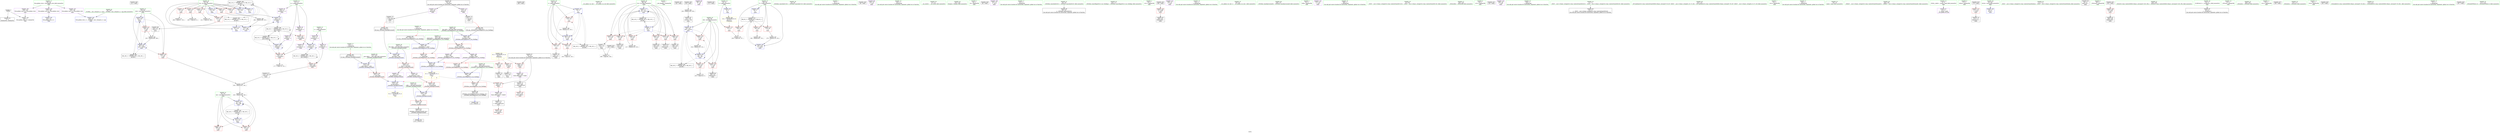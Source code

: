 digraph "SVFG" {
	label="SVFG";

	Node0x558241d5a280 [shape=record,color=grey,label="{NodeID: 0\nNullPtr}"];
	Node0x558241d5a280 -> Node0x558241e86e20[style=solid];
	Node0x558241d5a280 -> Node0x558241e8d290[style=solid];
	Node0x558241eb4b50 [shape=record,color=black,label="{NodeID: 346\n131 = PHI()\n}"];
	Node0x558241e93600 [shape=record,color=grey,label="{NodeID: 263\n243 = Binary(241, 242, )\n}"];
	Node0x558241e93600 -> Node0x558241e93480[style=solid];
	Node0x558241e8dfc0 [shape=record,color=blue,label="{NodeID: 180\n93\<--228\nnow\<--\nmain\n}"];
	Node0x558241e8dfc0 -> Node0x558241e8be80[style=dashed];
	Node0x558241e8dfc0 -> Node0x558241e8bf50[style=dashed];
	Node0x558241e8dfc0 -> Node0x558241e8e230[style=dashed];
	Node0x558241e8dfc0 -> Node0x558241e9eed0[style=dashed];
	Node0x558241e85900 [shape=record,color=purple,label="{NodeID: 97\n239\<--13\narrayidx55\<--z\nmain\n}"];
	Node0x558241e85900 -> Node0x558241e8c840[style=solid];
	Node0x558241e82fa0 [shape=record,color=green,label="{NodeID: 14\n115\<--1\n\<--dummyObj\nCan only get source location for instruction, argument, global var or function.|{<s0>7}}"];
	Node0x558241e82fa0:s0 -> Node0x558241eb6180[style=solid,color=red];
	Node0x558241eb5b00 [shape=record,color=black,label="{NodeID: 360\n269 = PHI()\n}"];
	Node0x558241e8a4e0 [shape=record,color=grey,label="{NodeID: 277\n144 = cmp(143, 145, )\n}"];
	Node0x558241e854a0 [shape=record,color=purple,label="{NodeID: 111\n319\<--318\n_M_precision\<--this1\n_ZNSt8ios_base9precisionEl\n}"];
	Node0x558241e854a0 -> Node0x558241e8cec0[style=solid];
	Node0x558241e83da0 [shape=record,color=green,label="{NodeID: 28\n41\<--42\n__cxx_global_var_init\<--__cxx_global_var_init_field_insensitive\n}"];
	Node0x558241e8b250 [shape=record,color=red,label="{NodeID: 125\n153\<--85\n\<--i\nmain\n}"];
	Node0x558241e8b250 -> Node0x558241e93d80[style=solid];
	Node0x558241e84a80 [shape=record,color=green,label="{NodeID: 42\n93\<--94\nnow\<--now_field_insensitive\nmain\n}"];
	Node0x558241e84a80 -> Node0x558241e8be80[style=solid];
	Node0x558241e84a80 -> Node0x558241e8bf50[style=solid];
	Node0x558241e84a80 -> Node0x558241e8dfc0[style=solid];
	Node0x558241e84a80 -> Node0x558241e8e230[style=solid];
	Node0x558241ea5a90 [shape=record,color=yellow,style=double,label="{NodeID: 305\n2V_1 = ENCHI(MR_2V_0)\npts\{1 \}\nFun[main]|{|<s3>7|<s4>7}}"];
	Node0x558241ea5a90 -> Node0x558241e8ab00[style=dashed];
	Node0x558241ea5a90 -> Node0x558241e8abd0[style=dashed];
	Node0x558241ea5a90 -> Node0x558241e8aca0[style=dashed];
	Node0x558241ea5a90:s3 -> Node0x558241e8cb80[style=dashed,color=red];
	Node0x558241ea5a90:s4 -> Node0x558241e8e710[style=dashed,color=red];
	Node0x558241e8bdb0 [shape=record,color=red,label="{NodeID: 139\n268\<--91\n\<--ans\nmain\n}"];
	Node0x558241e86840 [shape=record,color=green,label="{NodeID: 56\n290\<--291\nthis.addr\<--this.addr_field_insensitive\n_ZNSt8ios_base5flagsESt13_Ios_Fmtflags\n}"];
	Node0x558241e86840 -> Node0x558241e8c910[style=solid];
	Node0x558241e86840 -> Node0x558241e8e4a0[style=solid];
	Node0x558241e8c910 [shape=record,color=red,label="{NodeID: 153\n298\<--290\nthis1\<--this.addr\n_ZNSt8ios_base5flagsESt13_Ios_Fmtflags\n}"];
	Node0x558241e8c910 -> Node0x558241e85300[style=solid];
	Node0x558241e8c910 -> Node0x558241e853d0[style=solid];
	Node0x558241e874f0 [shape=record,color=black,label="{NodeID: 70\n101\<--98\ncall\<--\nmain\n}"];
	Node0x558241e8d530 [shape=record,color=blue,label="{NodeID: 167\n85\<--9\ni\<--\nmain\n}"];
	Node0x558241e8d530 -> Node0x558241e8b0b0[style=dashed];
	Node0x558241e8d530 -> Node0x558241e8b180[style=dashed];
	Node0x558241e8d530 -> Node0x558241e8b250[style=dashed];
	Node0x558241e8d530 -> Node0x558241e8d6d0[style=dashed];
	Node0x558241e8d530 -> Node0x558241e9dad0[style=dashed];
	Node0x558241e88050 [shape=record,color=black,label="{NodeID: 84\n212\<--211\nidxprom40\<--\nmain\n}"];
	Node0x558241e6a160 [shape=record,color=green,label="{NodeID: 1\n7\<--1\n__dso_handle\<--dummyObj\nGlob }"];
	Node0x558241eb4c20 [shape=record,color=black,label="{NodeID: 347\n140 = PHI()\n}"];
	Node0x558241e93780 [shape=record,color=grey,label="{NodeID: 264\n230 = Binary(229, 228, )\n}"];
	Node0x558241e93780 -> Node0x558241e88120[style=solid];
	Node0x558241e8e090 [shape=record,color=blue,label="{NodeID: 181\n95\<--231\ni48\<--conv50\nmain\n}"];
	Node0x558241e8e090 -> Node0x558241e8c020[style=dashed];
	Node0x558241e8e090 -> Node0x558241e8c0f0[style=dashed];
	Node0x558241e8e090 -> Node0x558241e8c1c0[style=dashed];
	Node0x558241e8e090 -> Node0x558241e8e300[style=dashed];
	Node0x558241e8e090 -> Node0x558241e9f3d0[style=dashed];
	Node0x558241e859d0 [shape=record,color=purple,label="{NodeID: 98\n99\<--18\n\<--.str\nmain\n}"];
	Node0x558241e830a0 [shape=record,color=green,label="{NodeID: 15\n125\<--1\n\<--dummyObj\nCan only get source location for instruction, argument, global var or function.|{<s0>8}}"];
	Node0x558241e830a0:s0 -> Node0x558241eb5f00[style=solid,color=red];
	Node0x558241eb5bd0 [shape=record,color=black,label="{NodeID: 361\n272 = PHI()\n}"];
	Node0x558241e9d5d0 [shape=record,color=black,label="{NodeID: 278\nMR_8V_3 = PHI(MR_8V_4, MR_8V_2, )\npts\{84 \}\n}"];
	Node0x558241e9d5d0 -> Node0x558241e8ae40[style=dashed];
	Node0x558241e9d5d0 -> Node0x558241e8af10[style=dashed];
	Node0x558241e9d5d0 -> Node0x558241e8afe0[style=dashed];
	Node0x558241e9d5d0 -> Node0x558241e8e3d0[style=dashed];
	Node0x558241e85570 [shape=record,color=purple,label="{NodeID: 112\n323\<--318\n_M_precision2\<--this1\n_ZNSt8ios_base9precisionEl\n}"];
	Node0x558241e85570 -> Node0x558241e88ae0[style=solid];
	Node0x558241e83ea0 [shape=record,color=green,label="{NodeID: 29\n45\<--46\n_ZNSt8ios_base4InitC1Ev\<--_ZNSt8ios_base4InitC1Ev_field_insensitive\n}"];
	Node0x558241e8b320 [shape=record,color=red,label="{NodeID: 126\n179\<--87\n\<--lst\nmain\n}"];
	Node0x558241e8b320 -> Node0x558241e8d940[style=solid];
	Node0x558241e84b50 [shape=record,color=green,label="{NodeID: 43\n95\<--96\ni48\<--i48_field_insensitive\nmain\n}"];
	Node0x558241e84b50 -> Node0x558241e8c020[style=solid];
	Node0x558241e84b50 -> Node0x558241e8c0f0[style=solid];
	Node0x558241e84b50 -> Node0x558241e8c1c0[style=solid];
	Node0x558241e84b50 -> Node0x558241e8e090[style=solid];
	Node0x558241e84b50 -> Node0x558241e8e300[style=solid];
	Node0x558241ea5ba0 [shape=record,color=yellow,style=double,label="{NodeID: 306\n4V_1 = ENCHI(MR_4V_0)\npts\{10 \}\nFun[main]}"];
	Node0x558241ea5ba0 -> Node0x558241e8aa30[style=dashed];
	Node0x558241e8be80 [shape=record,color=red,label="{NodeID: 140\n242\<--93\n\<--now\nmain\n}"];
	Node0x558241e8be80 -> Node0x558241e93600[style=solid];
	Node0x558241e86910 [shape=record,color=green,label="{NodeID: 57\n292\<--293\n__fmtfl.addr\<--__fmtfl.addr_field_insensitive\n_ZNSt8ios_base5flagsESt13_Ios_Fmtflags\n}"];
	Node0x558241e86910 -> Node0x558241e8c9e0[style=solid];
	Node0x558241e86910 -> Node0x558241e8e570[style=solid];
	Node0x558241e8c9e0 [shape=record,color=red,label="{NodeID: 154\n302\<--292\n\<--__fmtfl.addr\n_ZNSt8ios_base5flagsESt13_Ios_Fmtflags\n}"];
	Node0x558241e8c9e0 -> Node0x558241e8e710[style=solid];
	Node0x558241e875c0 [shape=record,color=black,label="{NodeID: 71\n107\<--104\ncall1\<--\nmain\n}"];
	Node0x558241e8d600 [shape=record,color=blue,label="{NodeID: 168\n149\<--151\narrayidx\<--\nmain\n}"];
	Node0x558241e8d600 -> Node0x558241e8c500[style=dashed];
	Node0x558241e8d600 -> Node0x558241e8d600[style=dashed];
	Node0x558241e8d600 -> Node0x558241e8d940[style=dashed];
	Node0x558241e8d600 -> Node0x558241e9f8d0[style=dashed];
	Node0x558241e8d600 -> Node0x558241ea3dd0[style=dashed];
	Node0x558241e88120 [shape=record,color=black,label="{NodeID: 85\n231\<--230\nconv50\<--sub\nmain\n}"];
	Node0x558241e88120 -> Node0x558241e8e090[style=solid];
	Node0x558241e68d50 [shape=record,color=green,label="{NodeID: 2\n9\<--1\n\<--dummyObj\nCan only get source location for instruction, argument, global var or function.}"];
	Node0x558241eb4cf0 [shape=record,color=black,label="{NodeID: 348\n48 = PHI()\n}"];
	Node0x558241e93900 [shape=record,color=grey,label="{NodeID: 265\n217 = Binary(216, 155, )\n}"];
	Node0x558241e93900 -> Node0x558241e8dd50[style=solid];
	Node0x558241e8e160 [shape=record,color=blue,label="{NodeID: 182\n91\<--245\nans\<--add\nmain\n}"];
	Node0x558241e8e160 -> Node0x558241e8bce0[style=dashed];
	Node0x558241e8e160 -> Node0x558241e8bdb0[style=dashed];
	Node0x558241e8e160 -> Node0x558241e8e160[style=dashed];
	Node0x558241e8e160 -> Node0x558241e9e9d0[style=dashed];
	Node0x558241e85aa0 [shape=record,color=purple,label="{NodeID: 99\n100\<--20\n\<--.str.2\nmain\n}"];
	Node0x558241e831a0 [shape=record,color=green,label="{NodeID: 16\n145\<--1\n\<--dummyObj\nCan only get source location for instruction, argument, global var or function.}"];
	Node0x558241eb5cd0 [shape=record,color=black,label="{NodeID: 362\n308 = PHI(123, )\n0th arg _ZNSt8ios_base9precisionEl }"];
	Node0x558241eb5cd0 -> Node0x558241e8e7e0[style=solid];
	Node0x558241e9dad0 [shape=record,color=black,label="{NodeID: 279\nMR_10V_2 = PHI(MR_10V_4, MR_10V_1, )\npts\{86 \}\n}"];
	Node0x558241e9dad0 -> Node0x558241e8d530[style=dashed];
	Node0x558241e85640 [shape=record,color=purple,label="{NodeID: 113\n112\<--29\nadd.ptr\<--\nmain\n}"];
	Node0x558241e85640 -> Node0x558241e87760[style=solid];
	Node0x558241e83fa0 [shape=record,color=green,label="{NodeID: 30\n51\<--52\n__cxa_atexit\<--__cxa_atexit_field_insensitive\n}"];
	Node0x558241e8b3f0 [shape=record,color=red,label="{NodeID: 127\n187\<--87\n\<--lst\nmain\n}"];
	Node0x558241e8b3f0 -> Node0x558241e89be0[style=solid];
	Node0x558241e84c20 [shape=record,color=green,label="{NodeID: 44\n102\<--103\nfreopen\<--freopen_field_insensitive\n}"];
	Node0x558241e8bf50 [shape=record,color=red,label="{NodeID: 141\n249\<--93\n\<--now\nmain\n}"];
	Node0x558241e8bf50 -> Node0x558241e93180[style=solid];
	Node0x558241e869e0 [shape=record,color=green,label="{NodeID: 58\n294\<--295\n__old\<--__old_field_insensitive\n_ZNSt8ios_base5flagsESt13_Ios_Fmtflags\n}"];
	Node0x558241e869e0 -> Node0x558241e8cab0[style=solid];
	Node0x558241e869e0 -> Node0x558241e8e640[style=solid];
	Node0x558241e8cab0 [shape=record,color=red,label="{NodeID: 155\n305\<--294\n\<--__old\n_ZNSt8ios_base5flagsESt13_Ios_Fmtflags\n}"];
	Node0x558241e8cab0 -> Node0x558241e88460[style=solid];
	Node0x558241e87690 [shape=record,color=black,label="{NodeID: 72\n110\<--109\n\<--vbase.offset.ptr\nmain\n}"];
	Node0x558241e87690 -> Node0x558241e8c290[style=solid];
	Node0x558241e8d6d0 [shape=record,color=blue,label="{NodeID: 169\n85\<--154\ni\<--inc\nmain\n}"];
	Node0x558241e8d6d0 -> Node0x558241e8b0b0[style=dashed];
	Node0x558241e8d6d0 -> Node0x558241e8b180[style=dashed];
	Node0x558241e8d6d0 -> Node0x558241e8b250[style=dashed];
	Node0x558241e8d6d0 -> Node0x558241e8d6d0[style=dashed];
	Node0x558241e8d6d0 -> Node0x558241e9dad0[style=dashed];
	Node0x558241e881f0 [shape=record,color=black,label="{NodeID: 86\n238\<--237\nidxprom54\<--\nmain\n}"];
	Node0x558241e69440 [shape=record,color=green,label="{NodeID: 3\n18\<--1\n.str\<--dummyObj\nGlob }"];
	Node0x558241eb4df0 [shape=record,color=black,label="{NodeID: 349\n69 = PHI()\n}"];
	Node0x558241e93a80 [shape=record,color=grey,label="{NodeID: 266\n199 = Binary(198, 155, )\n}"];
	Node0x558241e93a80 -> Node0x558241e8dbb0[style=solid];
	Node0x558241e8e230 [shape=record,color=blue,label="{NodeID: 183\n93\<--250\nnow\<--mul58\nmain\n}"];
	Node0x558241e8e230 -> Node0x558241e8be80[style=dashed];
	Node0x558241e8e230 -> Node0x558241e8bf50[style=dashed];
	Node0x558241e8e230 -> Node0x558241e8e230[style=dashed];
	Node0x558241e8e230 -> Node0x558241e9eed0[style=dashed];
	Node0x558241e85b70 [shape=record,color=purple,label="{NodeID: 100\n105\<--23\n\<--.str.3\nmain\n}"];
	Node0x558241e832a0 [shape=record,color=green,label="{NodeID: 17\n151\<--1\n\<--dummyObj\nCan only get source location for instruction, argument, global var or function.}"];
	Node0x558241eb5f00 [shape=record,color=black,label="{NodeID: 363\n309 = PHI(125, )\n1st arg _ZNSt8ios_base9precisionEl }"];
	Node0x558241eb5f00 -> Node0x558241e8e8b0[style=solid];
	Node0x558241e9dfd0 [shape=record,color=black,label="{NodeID: 280\nMR_12V_2 = PHI(MR_12V_12, MR_12V_1, )\npts\{88 \}\n}"];
	Node0x558241e9dfd0 -> Node0x558241e8d7a0[style=dashed];
	Node0x558241e85710 [shape=record,color=purple,label="{NodeID: 114\n122\<--29\nadd.ptr6\<--\nmain\n}"];
	Node0x558241e85710 -> Node0x558241e87900[style=solid];
	Node0x558241e840a0 [shape=record,color=green,label="{NodeID: 31\n50\<--56\n_ZNSt8ios_base4InitD1Ev\<--_ZNSt8ios_base4InitD1Ev_field_insensitive\n}"];
	Node0x558241e840a0 -> Node0x558241e872f0[style=solid];
	Node0x558241e8b4c0 [shape=record,color=red,label="{NodeID: 128\n192\<--87\n\<--lst\nmain\n}"];
	Node0x558241e8b4c0 -> Node0x558241e89a60[style=solid];
	Node0x558241e84d20 [shape=record,color=green,label="{NodeID: 45\n116\<--117\n_ZNSt8ios_base5flagsESt13_Ios_Fmtflags\<--_ZNSt8ios_base5flagsESt13_Ios_Fmtflags_field_insensitive\n}"];
	Node0x558241e8c020 [shape=record,color=red,label="{NodeID: 142\n234\<--95\n\<--i48\nmain\n}"];
	Node0x558241e8c020 -> Node0x558241e89ee0[style=solid];
	Node0x558241e86ab0 [shape=record,color=green,label="{NodeID: 59\n310\<--311\nthis.addr\<--this.addr_field_insensitive\n_ZNSt8ios_base9precisionEl\n}"];
	Node0x558241e86ab0 -> Node0x558241e8cc50[style=solid];
	Node0x558241e86ab0 -> Node0x558241e8e7e0[style=solid];
	Node0x558241e8cb80 [shape=record,color=red,label="{NodeID: 156\n300\<--299\n\<--_M_flags\n_ZNSt8ios_base5flagsESt13_Ios_Fmtflags\n}"];
	Node0x558241e8cb80 -> Node0x558241e8e640[style=solid];
	Node0x558241e87760 [shape=record,color=black,label="{NodeID: 73\n113\<--112\n\<--add.ptr\nmain\n|{<s0>7}}"];
	Node0x558241e87760:s0 -> Node0x558241eb6040[style=solid,color=red];
	Node0x558241e8d7a0 [shape=record,color=blue,label="{NodeID: 170\n87\<--155\nlst\<--\nmain\n}"];
	Node0x558241e8d7a0 -> Node0x558241ea11d0[style=dashed];
	Node0x558241e882c0 [shape=record,color=black,label="{NodeID: 87\n241\<--240\nconv56\<--\nmain\n}"];
	Node0x558241e882c0 -> Node0x558241e93600[style=solid];
	Node0x558241e694d0 [shape=record,color=green,label="{NodeID: 4\n20\<--1\n.str.2\<--dummyObj\nGlob }"];
	Node0x558241eb4ef0 [shape=record,color=black,label="{NodeID: 350\n206 = PHI()\n}"];
	Node0x558241eb4ef0 -> Node0x558241e8c6a0[style=solid];
	Node0x558241e93c00 [shape=record,color=grey,label="{NodeID: 267\n279 = Binary(278, 155, )\n}"];
	Node0x558241e93c00 -> Node0x558241e8e3d0[style=solid];
	Node0x558241e8e300 [shape=record,color=blue,label="{NodeID: 184\n95\<--254\ni48\<--dec\nmain\n}"];
	Node0x558241e8e300 -> Node0x558241e8c020[style=dashed];
	Node0x558241e8e300 -> Node0x558241e8c0f0[style=dashed];
	Node0x558241e8e300 -> Node0x558241e8c1c0[style=dashed];
	Node0x558241e8e300 -> Node0x558241e8e300[style=dashed];
	Node0x558241e8e300 -> Node0x558241e9f3d0[style=dashed];
	Node0x558241e85c40 [shape=record,color=purple,label="{NodeID: 101\n106\<--25\n\<--.str.4\nmain\n}"];
	Node0x558241e833a0 [shape=record,color=green,label="{NodeID: 18\n155\<--1\n\<--dummyObj\nCan only get source location for instruction, argument, global var or function.}"];
	Node0x558241eb6040 [shape=record,color=black,label="{NodeID: 364\n288 = PHI(113, )\n0th arg _ZNSt8ios_base5flagsESt13_Ios_Fmtflags }"];
	Node0x558241eb6040 -> Node0x558241e8e4a0[style=solid];
	Node0x558241e9e4d0 [shape=record,color=black,label="{NodeID: 281\nMR_14V_2 = PHI(MR_14V_4, MR_14V_1, )\npts\{90 \}\n}"];
	Node0x558241e9e4d0 -> Node0x558241e8d870[style=dashed];
	Node0x558241e8aa30 [shape=record,color=red,label="{NodeID: 115\n137\<--8\n\<--t\nmain\n}"];
	Node0x558241e8aa30 -> Node0x558241e8a360[style=solid];
	Node0x558241e841a0 [shape=record,color=green,label="{NodeID: 32\n63\<--64\n__cxx_global_var_init.1\<--__cxx_global_var_init.1_field_insensitive\n}"];
	Node0x558241e8b590 [shape=record,color=red,label="{NodeID: 129\n198\<--87\n\<--lst\nmain\n}"];
	Node0x558241e8b590 -> Node0x558241e93a80[style=solid];
	Node0x558241e84e20 [shape=record,color=green,label="{NodeID: 46\n126\<--127\n_ZNSt8ios_base9precisionEl\<--_ZNSt8ios_base9precisionEl_field_insensitive\n}"];
	Node0x558241e8c0f0 [shape=record,color=red,label="{NodeID: 143\n237\<--95\n\<--i48\nmain\n}"];
	Node0x558241e8c0f0 -> Node0x558241e881f0[style=solid];
	Node0x558241e86b80 [shape=record,color=green,label="{NodeID: 60\n312\<--313\n__prec.addr\<--__prec.addr_field_insensitive\n_ZNSt8ios_base9precisionEl\n}"];
	Node0x558241e86b80 -> Node0x558241e8cd20[style=solid];
	Node0x558241e86b80 -> Node0x558241e8e8b0[style=solid];
	Node0x558241e8cc50 [shape=record,color=red,label="{NodeID: 157\n318\<--310\nthis1\<--this.addr\n_ZNSt8ios_base9precisionEl\n}"];
	Node0x558241e8cc50 -> Node0x558241e854a0[style=solid];
	Node0x558241e8cc50 -> Node0x558241e85570[style=solid];
	Node0x558241e87830 [shape=record,color=black,label="{NodeID: 74\n120\<--119\n\<--vbase.offset.ptr4\nmain\n}"];
	Node0x558241e87830 -> Node0x558241e8c360[style=solid];
	Node0x558241e8d870 [shape=record,color=blue,label="{NodeID: 171\n89\<--9\ni14\<--\nmain\n}"];
	Node0x558241e8d870 -> Node0x558241e8b800[style=dashed];
	Node0x558241e8d870 -> Node0x558241e8b8d0[style=dashed];
	Node0x558241e8d870 -> Node0x558241e8b9a0[style=dashed];
	Node0x558241e8d870 -> Node0x558241e8ba70[style=dashed];
	Node0x558241e8d870 -> Node0x558241e8bb40[style=dashed];
	Node0x558241e8d870 -> Node0x558241e8bc10[style=dashed];
	Node0x558241e8d870 -> Node0x558241e8dd50[style=dashed];
	Node0x558241e8d870 -> Node0x558241e9e4d0[style=dashed];
	Node0x558241e88390 [shape=record,color=black,label="{NodeID: 88\n248\<--247\nconv57\<--\nmain\n}"];
	Node0x558241e88390 -> Node0x558241e93180[style=solid];
	Node0x558241e69560 [shape=record,color=green,label="{NodeID: 5\n22\<--1\nstdin\<--dummyObj\nGlob }"];
	Node0x558241eb5050 [shape=record,color=black,label="{NodeID: 351\n124 = PHI(307, )\n}"];
	Node0x558241e93d80 [shape=record,color=grey,label="{NodeID: 268\n154 = Binary(153, 155, )\n}"];
	Node0x558241e93d80 -> Node0x558241e8d6d0[style=solid];
	Node0x558241e8e3d0 [shape=record,color=blue,label="{NodeID: 185\n83\<--279\nT\<--inc68\nmain\n}"];
	Node0x558241e8e3d0 -> Node0x558241e9d5d0[style=dashed];
	Node0x558241e85d10 [shape=record,color=purple,label="{NodeID: 102\n257\<--32\n\<--.str.5\nmain\n}"];
	Node0x558241e834a0 [shape=record,color=green,label="{NodeID: 19\n196\<--1\n\<--dummyObj\nCan only get source location for instruction, argument, global var or function.}"];
	Node0x558241eb6180 [shape=record,color=black,label="{NodeID: 365\n289 = PHI(115, )\n1st arg _ZNSt8ios_base5flagsESt13_Ios_Fmtflags }"];
	Node0x558241eb6180 -> Node0x558241e8e570[style=solid];
	Node0x558241e9e9d0 [shape=record,color=black,label="{NodeID: 282\nMR_16V_2 = PHI(MR_16V_4, MR_16V_1, )\npts\{92 \}\n}"];
	Node0x558241e9e9d0 -> Node0x558241e8def0[style=dashed];
	Node0x558241e8ab00 [shape=record,color=red,label="{NodeID: 116\n98\<--22\n\<--stdin\nmain\n}"];
	Node0x558241e8ab00 -> Node0x558241e874f0[style=solid];
	Node0x558241e842a0 [shape=record,color=green,label="{NodeID: 33\n67\<--68\n_ZNSt7__cxx1112basic_stringIcSt11char_traitsIcESaIcEEC1Ev\<--_ZNSt7__cxx1112basic_stringIcSt11char_traitsIcESaIcEEC1Ev_field_insensitive\n}"];
	Node0x558241e8b660 [shape=record,color=red,label="{NodeID: 130\n220\<--87\n\<--lst\nmain\n}"];
	Node0x558241e8b660 -> Node0x558241e8a060[style=solid];
	Node0x558241e84f20 [shape=record,color=green,label="{NodeID: 47\n129\<--130\n_ZNSirsERi\<--_ZNSirsERi_field_insensitive\n}"];
	Node0x558241e8c1c0 [shape=record,color=red,label="{NodeID: 144\n253\<--95\n\<--i48\nmain\n}"];
	Node0x558241e8c1c0 -> Node0x558241e93300[style=solid];
	Node0x558241e86c50 [shape=record,color=green,label="{NodeID: 61\n314\<--315\n__old\<--__old_field_insensitive\n_ZNSt8ios_base9precisionEl\n}"];
	Node0x558241e86c50 -> Node0x558241e8cdf0[style=solid];
	Node0x558241e86c50 -> Node0x558241e88a10[style=solid];
	Node0x558241e8cd20 [shape=record,color=red,label="{NodeID: 158\n322\<--312\n\<--__prec.addr\n_ZNSt8ios_base9precisionEl\n}"];
	Node0x558241e8cd20 -> Node0x558241e88ae0[style=solid];
	Node0x558241e87900 [shape=record,color=black,label="{NodeID: 75\n123\<--122\n\<--add.ptr6\nmain\n|{<s0>8}}"];
	Node0x558241e87900:s0 -> Node0x558241eb5cd0[style=solid,color=red];
	Node0x558241e8d940 [shape=record,color=blue,label="{NodeID: 172\n185\<--179\narrayidx27\<--\nmain\n}"];
	Node0x558241e8d940 -> Node0x558241ea3dd0[style=dashed];
	Node0x558241e88460 [shape=record,color=black,label="{NodeID: 89\n287\<--305\n_ZNSt8ios_base5flagsESt13_Ios_Fmtflags_ret\<--\n_ZNSt8ios_base5flagsESt13_Ios_Fmtflags\n|{<s0>7}}"];
	Node0x558241e88460:s0 -> Node0x558241b6b150[style=solid,color=blue];
	Node0x558241e695f0 [shape=record,color=green,label="{NodeID: 6\n23\<--1\n.str.3\<--dummyObj\nGlob }"];
	Node0x558241eb5150 [shape=record,color=black,label="{NodeID: 352\n128 = PHI()\n}"];
	Node0x558241e93f00 [shape=record,color=grey,label="{NodeID: 269\n262 = Binary(261, 155, )\n}"];
	Node0x558241e8e4a0 [shape=record,color=blue,label="{NodeID: 186\n290\<--288\nthis.addr\<--this\n_ZNSt8ios_base5flagsESt13_Ios_Fmtflags\n}"];
	Node0x558241e8e4a0 -> Node0x558241e8c910[style=dashed];
	Node0x558241e85de0 [shape=record,color=purple,label="{NodeID: 103\n266\<--34\n\<--.str.6\nmain\n}"];
	Node0x558241e835a0 [shape=record,color=green,label="{NodeID: 20\n226\<--1\n\<--dummyObj\nCan only get source location for instruction, argument, global var or function.}"];
	Node0x558241e9eed0 [shape=record,color=black,label="{NodeID: 283\nMR_18V_2 = PHI(MR_18V_4, MR_18V_1, )\npts\{94 \}\n}"];
	Node0x558241e9eed0 -> Node0x558241e8dfc0[style=dashed];
	Node0x558241e8abd0 [shape=record,color=red,label="{NodeID: 117\n104\<--27\n\<--stdout\nmain\n}"];
	Node0x558241e8abd0 -> Node0x558241e875c0[style=solid];
	Node0x558241e843a0 [shape=record,color=green,label="{NodeID: 34\n71\<--75\n_ZNSt7__cxx1112basic_stringIcSt11char_traitsIcESaIcEED1Ev\<--_ZNSt7__cxx1112basic_stringIcSt11char_traitsIcESaIcEED1Ev_field_insensitive\n}"];
	Node0x558241e843a0 -> Node0x558241e873f0[style=solid];
	Node0x558241e8b730 [shape=record,color=red,label="{NodeID: 131\n247\<--87\n\<--lst\nmain\n}"];
	Node0x558241e8b730 -> Node0x558241e88390[style=solid];
	Node0x558241e86040 [shape=record,color=green,label="{NodeID: 48\n132\<--133\n_ZSt7getlineIcSt11char_traitsIcESaIcEERSt13basic_istreamIT_T0_ES7_RNSt7__cxx1112basic_stringIS4_S5_T1_EE\<--_ZSt7getlineIcSt11char_traitsIcESaIcEERSt13basic_istreamIT_T0_ES7_RNSt7__cxx1112basic_stringIS4_S5_T1_EE_field_insensitive\n}"];
	Node0x558241e8c290 [shape=record,color=red,label="{NodeID: 145\n111\<--110\nvbase.offset\<--\nmain\n}"];
	Node0x558241e86d20 [shape=record,color=green,label="{NodeID: 62\n38\<--352\n_GLOBAL__sub_I_Kouprin_0_1.cpp\<--_GLOBAL__sub_I_Kouprin_0_1.cpp_field_insensitive\n}"];
	Node0x558241e86d20 -> Node0x558241e8d190[style=solid];
	Node0x558241e8cdf0 [shape=record,color=red,label="{NodeID: 159\n325\<--314\n\<--__old\n_ZNSt8ios_base9precisionEl\n}"];
	Node0x558241e8cdf0 -> Node0x558241e88530[style=solid];
	Node0x558241e879d0 [shape=record,color=black,label="{NodeID: 76\n148\<--147\nidxprom\<--\nmain\n}"];
	Node0x558241e8da10 [shape=record,color=blue,label="{NodeID: 173\n87\<--9\nlst\<--\nmain\n}"];
	Node0x558241e8da10 -> Node0x558241ea11d0[style=dashed];
	Node0x558241e88530 [shape=record,color=black,label="{NodeID: 90\n307\<--325\n_ZNSt8ios_base9precisionEl_ret\<--\n_ZNSt8ios_base9precisionEl\n|{<s0>8}}"];
	Node0x558241e88530:s0 -> Node0x558241eb5050[style=solid,color=blue];
	Node0x558241e69680 [shape=record,color=green,label="{NodeID: 7\n25\<--1\n.str.4\<--dummyObj\nGlob }"];
	Node0x558241eb5400 [shape=record,color=black,label="{NodeID: 353\n163 = PHI()\n}"];
	Node0x558241eb5400 -> Node0x558241e89d60[style=solid];
	Node0x558241e89a60 [shape=record,color=grey,label="{NodeID: 270\n193 = cmp(192, 9, )\n}"];
	Node0x558241e8e570 [shape=record,color=blue,label="{NodeID: 187\n292\<--289\n__fmtfl.addr\<--__fmtfl\n_ZNSt8ios_base5flagsESt13_Ios_Fmtflags\n}"];
	Node0x558241e8e570 -> Node0x558241e8c9e0[style=dashed];
	Node0x558241e85eb0 [shape=record,color=purple,label="{NodeID: 104\n357\<--36\nllvm.global_ctors_0\<--llvm.global_ctors\nGlob }"];
	Node0x558241e85eb0 -> Node0x558241e8d090[style=solid];
	Node0x558241e836a0 [shape=record,color=green,label="{NodeID: 21\n228\<--1\n\<--dummyObj\nCan only get source location for instruction, argument, global var or function.}"];
	Node0x558241e9f3d0 [shape=record,color=black,label="{NodeID: 284\nMR_20V_2 = PHI(MR_20V_4, MR_20V_1, )\npts\{96 \}\n}"];
	Node0x558241e9f3d0 -> Node0x558241e8e090[style=dashed];
	Node0x558241e8aca0 [shape=record,color=red,label="{NodeID: 118\n108\<--30\nvtable\<--\nmain\n}"];
	Node0x558241e8aca0 -> Node0x558241e85160[style=solid];
	Node0x558241e844a0 [shape=record,color=green,label="{NodeID: 35\n78\<--79\nmain\<--main_field_insensitive\n}"];
	Node0x558241ea3dd0 [shape=record,color=black,label="{NodeID: 298\nMR_22V_7 = PHI(MR_22V_6, MR_22V_5, )\npts\{120000 \}\n}"];
	Node0x558241ea3dd0 -> Node0x558241e8c500[style=dashed];
	Node0x558241ea3dd0 -> Node0x558241e8c770[style=dashed];
	Node0x558241ea3dd0 -> Node0x558241e8d940[style=dashed];
	Node0x558241ea3dd0 -> Node0x558241e9f8d0[style=dashed];
	Node0x558241ea3dd0 -> Node0x558241ea3dd0[style=dashed];
	Node0x558241e8b800 [shape=record,color=red,label="{NodeID: 132\n161\<--89\n\<--i14\nmain\n}"];
	Node0x558241e8b800 -> Node0x558241e87aa0[style=solid];
	Node0x558241e86140 [shape=record,color=green,label="{NodeID: 49\n164\<--165\n_ZNKSt7__cxx1112basic_stringIcSt11char_traitsIcESaIcEE4sizeEv\<--_ZNKSt7__cxx1112basic_stringIcSt11char_traitsIcESaIcEE4sizeEv_field_insensitive\n}"];
	Node0x558241e8c360 [shape=record,color=red,label="{NodeID: 146\n121\<--120\nvbase.offset5\<--\nmain\n}"];
	Node0x558241e86e20 [shape=record,color=black,label="{NodeID: 63\n2\<--3\ndummyVal\<--dummyVal\n}"];
	Node0x558241e8cec0 [shape=record,color=red,label="{NodeID: 160\n320\<--319\n\<--_M_precision\n_ZNSt8ios_base9precisionEl\n}"];
	Node0x558241e8cec0 -> Node0x558241e88a10[style=solid];
	Node0x558241e87aa0 [shape=record,color=black,label="{NodeID: 77\n162\<--161\nconv\<--\nmain\n}"];
	Node0x558241e87aa0 -> Node0x558241e89d60[style=solid];
	Node0x558241e8dae0 [shape=record,color=blue,label="{NodeID: 174\n87\<--196\nlst\<--\nmain\n}"];
	Node0x558241e8dae0 -> Node0x558241ea11d0[style=dashed];
	Node0x558241e88600 [shape=record,color=purple,label="{NodeID: 91\n47\<--4\n\<--_ZStL8__ioinit\n__cxx_global_var_init\n}"];
	Node0x558241e82b60 [shape=record,color=green,label="{NodeID: 8\n27\<--1\nstdout\<--dummyObj\nGlob }"];
	Node0x558241eb5530 [shape=record,color=black,label="{NodeID: 354\n170 = PHI()\n}"];
	Node0x558241eb5530 -> Node0x558241e8c430[style=solid];
	Node0x558241e89be0 [shape=record,color=grey,label="{NodeID: 271\n188 = cmp(187, 155, )\n}"];
	Node0x558241e8e640 [shape=record,color=blue,label="{NodeID: 188\n294\<--300\n__old\<--\n_ZNSt8ios_base5flagsESt13_Ios_Fmtflags\n}"];
	Node0x558241e8e640 -> Node0x558241e8cab0[style=dashed];
	Node0x558241e85fb0 [shape=record,color=purple,label="{NodeID: 105\n358\<--36\nllvm.global_ctors_1\<--llvm.global_ctors\nGlob }"];
	Node0x558241e85fb0 -> Node0x558241e8d190[style=solid];
	Node0x558241e837a0 [shape=record,color=green,label="{NodeID: 22\n4\<--6\n_ZStL8__ioinit\<--_ZStL8__ioinit_field_insensitive\nGlob }"];
	Node0x558241e837a0 -> Node0x558241e88600[style=solid];
	Node0x558241e9f8d0 [shape=record,color=black,label="{NodeID: 285\nMR_22V_2 = PHI(MR_22V_5, MR_22V_1, )\npts\{120000 \}\n}"];
	Node0x558241e9f8d0 -> Node0x558241e8c500[style=dashed];
	Node0x558241e9f8d0 -> Node0x558241e8d600[style=dashed];
	Node0x558241e9f8d0 -> Node0x558241e8d940[style=dashed];
	Node0x558241e9f8d0 -> Node0x558241e9f8d0[style=dashed];
	Node0x558241e9f8d0 -> Node0x558241ea3dd0[style=dashed];
	Node0x558241e8ad70 [shape=record,color=red,label="{NodeID: 119\n118\<--30\nvtable3\<--\nmain\n}"];
	Node0x558241e8ad70 -> Node0x558241e85230[style=solid];
	Node0x558241e845a0 [shape=record,color=green,label="{NodeID: 36\n81\<--82\nretval\<--retval_field_insensitive\nmain\n}"];
	Node0x558241e845a0 -> Node0x558241e8d390[style=solid];
	Node0x558241e8b8d0 [shape=record,color=red,label="{NodeID: 133\n168\<--89\n\<--i14\nmain\n}"];
	Node0x558241e8b8d0 -> Node0x558241e87b70[style=solid];
	Node0x558241e86240 [shape=record,color=green,label="{NodeID: 50\n171\<--172\n_ZNSt7__cxx1112basic_stringIcSt11char_traitsIcESaIcEEixEm\<--_ZNSt7__cxx1112basic_stringIcSt11char_traitsIcESaIcEEixEm_field_insensitive\n}"];
	Node0x558241e8c430 [shape=record,color=red,label="{NodeID: 147\n173\<--170\n\<--call20\nmain\n}"];
	Node0x558241e8c430 -> Node0x558241e87c40[style=solid];
	Node0x558241e86f20 [shape=record,color=black,label="{NodeID: 64\n80\<--9\nmain_ret\<--\nmain\n}"];
	Node0x558241e8cf90 [shape=record,color=blue,label="{NodeID: 161\n8\<--9\nt\<--\nGlob }"];
	Node0x558241e8cf90 -> Node0x558241ea5ba0[style=dashed];
	Node0x558241e87b70 [shape=record,color=black,label="{NodeID: 78\n169\<--168\nconv19\<--\nmain\n}"];
	Node0x558241e8dbb0 [shape=record,color=blue,label="{NodeID: 175\n87\<--199\nlst\<--inc33\nmain\n}"];
	Node0x558241e8dbb0 -> Node0x558241ea11d0[style=dashed];
	Node0x558241e886d0 [shape=record,color=purple,label="{NodeID: 92\n149\<--11\narrayidx\<--u\nmain\n}"];
	Node0x558241e886d0 -> Node0x558241e8d600[style=solid];
	Node0x558241e82bf0 [shape=record,color=green,label="{NodeID: 9\n28\<--1\n_ZSt4cout\<--dummyObj\nGlob }"];
	Node0x558241eb5630 [shape=record,color=black,label="{NodeID: 355\n182 = PHI()\n}"];
	Node0x558241eb5630 -> Node0x558241e8c5d0[style=solid];
	Node0x558241e89d60 [shape=record,color=grey,label="{NodeID: 272\n166 = cmp(162, 163, )\n}"];
	Node0x558241e8e710 [shape=record,color=blue,label="{NodeID: 189\n303\<--302\n_M_flags2\<--\n_ZNSt8ios_base5flagsESt13_Ios_Fmtflags\n|{<s0>7}}"];
	Node0x558241e8e710:s0 -> Node0x558241ea87d0[style=dashed,color=blue];
	Node0x558241e85060 [shape=record,color=purple,label="{NodeID: 106\n359\<--36\nllvm.global_ctors_2\<--llvm.global_ctors\nGlob }"];
	Node0x558241e85060 -> Node0x558241e8d290[style=solid];
	Node0x558241e838a0 [shape=record,color=green,label="{NodeID: 23\n8\<--10\nt\<--t_field_insensitive\nGlob }"];
	Node0x558241e838a0 -> Node0x558241e8aa30[style=solid];
	Node0x558241e838a0 -> Node0x558241e8cf90[style=solid];
	Node0x558241e9fdd0 [shape=record,color=black,label="{NodeID: 286\nMR_24V_2 = PHI(MR_24V_3, MR_24V_1, )\npts\{140000 \}\n}"];
	Node0x558241e9fdd0 -> Node0x558241e8c840[style=dashed];
	Node0x558241e9fdd0 -> Node0x558241e8dc80[style=dashed];
	Node0x558241e9fdd0 -> Node0x558241e9fdd0[style=dashed];
	Node0x558241e8ae40 [shape=record,color=red,label="{NodeID: 120\n136\<--83\n\<--T\nmain\n}"];
	Node0x558241e8ae40 -> Node0x558241e8a360[style=solid];
	Node0x558241e84670 [shape=record,color=green,label="{NodeID: 37\n83\<--84\nT\<--T_field_insensitive\nmain\n}"];
	Node0x558241e84670 -> Node0x558241e8ae40[style=solid];
	Node0x558241e84670 -> Node0x558241e8af10[style=solid];
	Node0x558241e84670 -> Node0x558241e8afe0[style=solid];
	Node0x558241e84670 -> Node0x558241e8d460[style=solid];
	Node0x558241e84670 -> Node0x558241e8e3d0[style=solid];
	Node0x558241e8b9a0 [shape=record,color=red,label="{NodeID: 134\n180\<--89\n\<--i14\nmain\n}"];
	Node0x558241e8b9a0 -> Node0x558241e87d10[style=solid];
	Node0x558241e86340 [shape=record,color=green,label="{NodeID: 51\n259\<--260\n_ZStlsISt11char_traitsIcEERSt13basic_ostreamIcT_ES5_PKc\<--_ZStlsISt11char_traitsIcEERSt13basic_ostreamIcT_ES5_PKc_field_insensitive\n}"];
	Node0x558241e8c500 [shape=record,color=red,label="{NodeID: 148\n176\<--175\n\<--arrayidx22\nmain\n}"];
	Node0x558241e8c500 -> Node0x558241e8a1e0[style=solid];
	Node0x558241e86ff0 [shape=record,color=black,label="{NodeID: 65\n16\<--15\n\<--_Z1sB5cxx11\nCan only get source location for instruction, argument, global var or function.}"];
	Node0x558241e8d090 [shape=record,color=blue,label="{NodeID: 162\n357\<--37\nllvm.global_ctors_0\<--\nGlob }"];
	Node0x558241e87c40 [shape=record,color=black,label="{NodeID: 79\n174\<--173\nidxprom21\<--\nmain\n}"];
	Node0x558241e8dc80 [shape=record,color=blue,label="{NodeID: 176\n213\<--210\narrayidx41\<--\nmain\n}"];
	Node0x558241e8dc80 -> Node0x558241e8c840[style=dashed];
	Node0x558241e8dc80 -> Node0x558241e8dc80[style=dashed];
	Node0x558241e8dc80 -> Node0x558241e9fdd0[style=dashed];
	Node0x558241e887a0 [shape=record,color=purple,label="{NodeID: 93\n175\<--11\narrayidx22\<--u\nmain\n}"];
	Node0x558241e887a0 -> Node0x558241e8c500[style=solid];
	Node0x558241e82c80 [shape=record,color=green,label="{NodeID: 10\n31\<--1\n_ZSt3cin\<--dummyObj\nGlob }"];
	Node0x558241eb5730 [shape=record,color=black,label="{NodeID: 356\n229 = PHI()\n}"];
	Node0x558241eb5730 -> Node0x558241e93780[style=solid];
	Node0x558241e89ee0 [shape=record,color=grey,label="{NodeID: 273\n235 = cmp(234, 9, )\n}"];
	Node0x558241e8e7e0 [shape=record,color=blue,label="{NodeID: 190\n310\<--308\nthis.addr\<--this\n_ZNSt8ios_base9precisionEl\n}"];
	Node0x558241e8e7e0 -> Node0x558241e8cc50[style=dashed];
	Node0x558241e85160 [shape=record,color=purple,label="{NodeID: 107\n109\<--108\nvbase.offset.ptr\<--vtable\nmain\n}"];
	Node0x558241e85160 -> Node0x558241e87690[style=solid];
	Node0x558241e839a0 [shape=record,color=green,label="{NodeID: 24\n11\<--12\nu\<--u_field_insensitive\nGlob }"];
	Node0x558241e839a0 -> Node0x558241e886d0[style=solid];
	Node0x558241e839a0 -> Node0x558241e887a0[style=solid];
	Node0x558241e839a0 -> Node0x558241e88870[style=solid];
	Node0x558241e839a0 -> Node0x558241e88940[style=solid];
	Node0x558241e8af10 [shape=record,color=red,label="{NodeID: 121\n261\<--83\n\<--T\nmain\n}"];
	Node0x558241e8af10 -> Node0x558241e93f00[style=solid];
	Node0x558241e84740 [shape=record,color=green,label="{NodeID: 38\n85\<--86\ni\<--i_field_insensitive\nmain\n}"];
	Node0x558241e84740 -> Node0x558241e8b0b0[style=solid];
	Node0x558241e84740 -> Node0x558241e8b180[style=solid];
	Node0x558241e84740 -> Node0x558241e8b250[style=solid];
	Node0x558241e84740 -> Node0x558241e8d530[style=solid];
	Node0x558241e84740 -> Node0x558241e8d6d0[style=solid];
	Node0x558241e8ba70 [shape=record,color=red,label="{NodeID: 135\n204\<--89\n\<--i14\nmain\n}"];
	Node0x558241e8ba70 -> Node0x558241e87eb0[style=solid];
	Node0x558241e86440 [shape=record,color=green,label="{NodeID: 52\n264\<--265\n_ZNSolsEi\<--_ZNSolsEi_field_insensitive\n}"];
	Node0x558241e8c5d0 [shape=record,color=red,label="{NodeID: 149\n183\<--182\n\<--call25\nmain\n}"];
	Node0x558241e8c5d0 -> Node0x558241e87de0[style=solid];
	Node0x558241e870f0 [shape=record,color=black,label="{NodeID: 66\n29\<--28\n\<--_ZSt4cout\nCan only get source location for instruction, argument, global var or function.}"];
	Node0x558241e870f0 -> Node0x558241e85640[style=solid];
	Node0x558241e870f0 -> Node0x558241e85710[style=solid];
	Node0x558241e8d190 [shape=record,color=blue,label="{NodeID: 163\n358\<--38\nllvm.global_ctors_1\<--_GLOBAL__sub_I_Kouprin_0_1.cpp\nGlob }"];
	Node0x558241e87d10 [shape=record,color=black,label="{NodeID: 80\n181\<--180\nconv24\<--\nmain\n}"];
	Node0x558241ea87d0 [shape=record,color=yellow,style=double,label="{NodeID: 343\n2V_2 = CSCHI(MR_2V_1)\npts\{1 \}\nCS[]|{|<s1>8|<s2>8}}"];
	Node0x558241ea87d0 -> Node0x558241e8ad70[style=dashed];
	Node0x558241ea87d0:s1 -> Node0x558241e8cec0[style=dashed,color=red];
	Node0x558241ea87d0:s2 -> Node0x558241e88ae0[style=dashed,color=red];
	Node0x558241e93180 [shape=record,color=grey,label="{NodeID: 260\n250 = Binary(249, 248, )\n}"];
	Node0x558241e93180 -> Node0x558241e8e230[style=solid];
	Node0x558241e8dd50 [shape=record,color=blue,label="{NodeID: 177\n89\<--217\ni14\<--inc43\nmain\n}"];
	Node0x558241e8dd50 -> Node0x558241e8b800[style=dashed];
	Node0x558241e8dd50 -> Node0x558241e8b8d0[style=dashed];
	Node0x558241e8dd50 -> Node0x558241e8b9a0[style=dashed];
	Node0x558241e8dd50 -> Node0x558241e8ba70[style=dashed];
	Node0x558241e8dd50 -> Node0x558241e8bb40[style=dashed];
	Node0x558241e8dd50 -> Node0x558241e8bc10[style=dashed];
	Node0x558241e8dd50 -> Node0x558241e8dd50[style=dashed];
	Node0x558241e8dd50 -> Node0x558241e9e4d0[style=dashed];
	Node0x558241e88870 [shape=record,color=purple,label="{NodeID: 94\n185\<--11\narrayidx27\<--u\nmain\n}"];
	Node0x558241e88870 -> Node0x558241e8d940[style=solid];
	Node0x558241e82d10 [shape=record,color=green,label="{NodeID: 11\n32\<--1\n.str.5\<--dummyObj\nGlob }"];
	Node0x558241eb5830 [shape=record,color=black,label="{NodeID: 357\n258 = PHI()\n}"];
	Node0x558241e8a060 [shape=record,color=grey,label="{NodeID: 274\n221 = cmp(220, 196, )\n}"];
	Node0x558241e8e8b0 [shape=record,color=blue,label="{NodeID: 191\n312\<--309\n__prec.addr\<--__prec\n_ZNSt8ios_base9precisionEl\n}"];
	Node0x558241e8e8b0 -> Node0x558241e8cd20[style=dashed];
	Node0x558241e85230 [shape=record,color=purple,label="{NodeID: 108\n119\<--118\nvbase.offset.ptr4\<--vtable3\nmain\n}"];
	Node0x558241e85230 -> Node0x558241e87830[style=solid];
	Node0x558241e83aa0 [shape=record,color=green,label="{NodeID: 25\n13\<--14\nz\<--z_field_insensitive\nGlob }"];
	Node0x558241e83aa0 -> Node0x558241e85830[style=solid];
	Node0x558241e83aa0 -> Node0x558241e85900[style=solid];
	Node0x558241e8afe0 [shape=record,color=red,label="{NodeID: 122\n278\<--83\n\<--T\nmain\n}"];
	Node0x558241e8afe0 -> Node0x558241e93c00[style=solid];
	Node0x558241e84810 [shape=record,color=green,label="{NodeID: 39\n87\<--88\nlst\<--lst_field_insensitive\nmain\n}"];
	Node0x558241e84810 -> Node0x558241e8b320[style=solid];
	Node0x558241e84810 -> Node0x558241e8b3f0[style=solid];
	Node0x558241e84810 -> Node0x558241e8b4c0[style=solid];
	Node0x558241e84810 -> Node0x558241e8b590[style=solid];
	Node0x558241e84810 -> Node0x558241e8b660[style=solid];
	Node0x558241e84810 -> Node0x558241e8b730[style=solid];
	Node0x558241e84810 -> Node0x558241e8d7a0[style=solid];
	Node0x558241e84810 -> Node0x558241e8da10[style=solid];
	Node0x558241e84810 -> Node0x558241e8dae0[style=solid];
	Node0x558241e84810 -> Node0x558241e8dbb0[style=solid];
	Node0x558241e84810 -> Node0x558241e8de20[style=solid];
	Node0x558241e8bb40 [shape=record,color=red,label="{NodeID: 136\n211\<--89\n\<--i14\nmain\n}"];
	Node0x558241e8bb40 -> Node0x558241e88050[style=solid];
	Node0x558241e86540 [shape=record,color=green,label="{NodeID: 53\n270\<--271\n_ZNSolsEx\<--_ZNSolsEx_field_insensitive\n}"];
	Node0x558241e8c6a0 [shape=record,color=red,label="{NodeID: 150\n207\<--206\n\<--call37\nmain\n}"];
	Node0x558241e8c6a0 -> Node0x558241e87f80[style=solid];
	Node0x558241e871f0 [shape=record,color=black,label="{NodeID: 67\n30\<--28\n\<--_ZSt4cout\nCan only get source location for instruction, argument, global var or function.}"];
	Node0x558241e871f0 -> Node0x558241e8aca0[style=solid];
	Node0x558241e871f0 -> Node0x558241e8ad70[style=solid];
	Node0x558241e8d290 [shape=record,color=blue, style = dotted,label="{NodeID: 164\n359\<--3\nllvm.global_ctors_2\<--dummyVal\nGlob }"];
	Node0x558241e87de0 [shape=record,color=black,label="{NodeID: 81\n184\<--183\nidxprom26\<--\nmain\n}"];
	Node0x558241ea8930 [shape=record,color=yellow,style=double,label="{NodeID: 344\n2V_3 = CSCHI(MR_2V_2)\npts\{1 \}\nCS[]}"];
	Node0x558241e93300 [shape=record,color=grey,label="{NodeID: 261\n254 = Binary(253, 151, )\n}"];
	Node0x558241e93300 -> Node0x558241e8e300[style=solid];
	Node0x558241e8de20 [shape=record,color=blue,label="{NodeID: 178\n87\<--196\nlst\<--\nmain\n}"];
	Node0x558241e8de20 -> Node0x558241e8b730[style=dashed];
	Node0x558241e8de20 -> Node0x558241e9dfd0[style=dashed];
	Node0x558241e88940 [shape=record,color=purple,label="{NodeID: 95\n209\<--11\narrayidx39\<--u\nmain\n}"];
	Node0x558241e88940 -> Node0x558241e8c770[style=solid];
	Node0x558241e82da0 [shape=record,color=green,label="{NodeID: 12\n34\<--1\n.str.6\<--dummyObj\nGlob }"];
	Node0x558241eb5930 [shape=record,color=black,label="{NodeID: 358\n263 = PHI()\n}"];
	Node0x558241e8a1e0 [shape=record,color=grey,label="{NodeID: 275\n177 = cmp(176, 151, )\n}"];
	Node0x558241e88a10 [shape=record,color=blue,label="{NodeID: 192\n314\<--320\n__old\<--\n_ZNSt8ios_base9precisionEl\n}"];
	Node0x558241e88a10 -> Node0x558241e8cdf0[style=dashed];
	Node0x558241e85300 [shape=record,color=purple,label="{NodeID: 109\n299\<--298\n_M_flags\<--this1\n_ZNSt8ios_base5flagsESt13_Ios_Fmtflags\n}"];
	Node0x558241e85300 -> Node0x558241e8cb80[style=solid];
	Node0x558241e83ba0 [shape=record,color=green,label="{NodeID: 26\n15\<--17\n_Z1sB5cxx11\<--_Z1sB5cxx11_field_insensitive\nGlob }"];
	Node0x558241e83ba0 -> Node0x558241e86ff0[style=solid];
	Node0x558241e8b0b0 [shape=record,color=red,label="{NodeID: 123\n143\<--85\n\<--i\nmain\n}"];
	Node0x558241e8b0b0 -> Node0x558241e8a4e0[style=solid];
	Node0x558241e848e0 [shape=record,color=green,label="{NodeID: 40\n89\<--90\ni14\<--i14_field_insensitive\nmain\n}"];
	Node0x558241e848e0 -> Node0x558241e8b800[style=solid];
	Node0x558241e848e0 -> Node0x558241e8b8d0[style=solid];
	Node0x558241e848e0 -> Node0x558241e8b9a0[style=solid];
	Node0x558241e848e0 -> Node0x558241e8ba70[style=solid];
	Node0x558241e848e0 -> Node0x558241e8bb40[style=solid];
	Node0x558241e848e0 -> Node0x558241e8bc10[style=solid];
	Node0x558241e848e0 -> Node0x558241e8d870[style=solid];
	Node0x558241e848e0 -> Node0x558241e8dd50[style=solid];
	Node0x558241e8bc10 [shape=record,color=red,label="{NodeID: 137\n216\<--89\n\<--i14\nmain\n}"];
	Node0x558241e8bc10 -> Node0x558241e93900[style=solid];
	Node0x558241e86640 [shape=record,color=green,label="{NodeID: 54\n273\<--274\n_ZSt4endlIcSt11char_traitsIcEERSt13basic_ostreamIT_T0_ES6_\<--_ZSt4endlIcSt11char_traitsIcEERSt13basic_ostreamIT_T0_ES6__field_insensitive\n}"];
	Node0x558241e8c770 [shape=record,color=red,label="{NodeID: 151\n210\<--209\n\<--arrayidx39\nmain\n}"];
	Node0x558241e8c770 -> Node0x558241e8dc80[style=solid];
	Node0x558241e872f0 [shape=record,color=black,label="{NodeID: 68\n49\<--50\n\<--_ZNSt8ios_base4InitD1Ev\nCan only get source location for instruction, argument, global var or function.}"];
	Node0x558241e8d390 [shape=record,color=blue,label="{NodeID: 165\n81\<--9\nretval\<--\nmain\n}"];
	Node0x558241e87eb0 [shape=record,color=black,label="{NodeID: 82\n205\<--204\nconv36\<--\nmain\n}"];
	Node0x558241b6b150 [shape=record,color=black,label="{NodeID: 345\n114 = PHI(287, )\n}"];
	Node0x558241e93480 [shape=record,color=grey,label="{NodeID: 262\n245 = Binary(244, 243, )\n}"];
	Node0x558241e93480 -> Node0x558241e8e160[style=solid];
	Node0x558241e8def0 [shape=record,color=blue,label="{NodeID: 179\n91\<--226\nans\<--\nmain\n}"];
	Node0x558241e8def0 -> Node0x558241e8bce0[style=dashed];
	Node0x558241e8def0 -> Node0x558241e8bdb0[style=dashed];
	Node0x558241e8def0 -> Node0x558241e8e160[style=dashed];
	Node0x558241e8def0 -> Node0x558241e9e9d0[style=dashed];
	Node0x558241e85830 [shape=record,color=purple,label="{NodeID: 96\n213\<--13\narrayidx41\<--z\nmain\n}"];
	Node0x558241e85830 -> Node0x558241e8dc80[style=solid];
	Node0x558241e82ea0 [shape=record,color=green,label="{NodeID: 13\n37\<--1\n\<--dummyObj\nCan only get source location for instruction, argument, global var or function.}"];
	Node0x558241eb5a30 [shape=record,color=black,label="{NodeID: 359\n267 = PHI()\n}"];
	Node0x558241e8a360 [shape=record,color=grey,label="{NodeID: 276\n138 = cmp(136, 137, )\n}"];
	Node0x558241e88ae0 [shape=record,color=blue,label="{NodeID: 193\n323\<--322\n_M_precision2\<--\n_ZNSt8ios_base9precisionEl\n|{<s0>8}}"];
	Node0x558241e88ae0:s0 -> Node0x558241ea8930[style=dashed,color=blue];
	Node0x558241e853d0 [shape=record,color=purple,label="{NodeID: 110\n303\<--298\n_M_flags2\<--this1\n_ZNSt8ios_base5flagsESt13_Ios_Fmtflags\n}"];
	Node0x558241e853d0 -> Node0x558241e8e710[style=solid];
	Node0x558241e83ca0 [shape=record,color=green,label="{NodeID: 27\n36\<--40\nllvm.global_ctors\<--llvm.global_ctors_field_insensitive\nGlob }"];
	Node0x558241e83ca0 -> Node0x558241e85eb0[style=solid];
	Node0x558241e83ca0 -> Node0x558241e85fb0[style=solid];
	Node0x558241e83ca0 -> Node0x558241e85060[style=solid];
	Node0x558241ea11d0 [shape=record,color=black,label="{NodeID: 290\nMR_12V_4 = PHI(MR_12V_10, MR_12V_3, )\npts\{88 \}\n}"];
	Node0x558241ea11d0 -> Node0x558241e8b320[style=dashed];
	Node0x558241ea11d0 -> Node0x558241e8b3f0[style=dashed];
	Node0x558241ea11d0 -> Node0x558241e8b4c0[style=dashed];
	Node0x558241ea11d0 -> Node0x558241e8b590[style=dashed];
	Node0x558241ea11d0 -> Node0x558241e8b660[style=dashed];
	Node0x558241ea11d0 -> Node0x558241e8b730[style=dashed];
	Node0x558241ea11d0 -> Node0x558241e8da10[style=dashed];
	Node0x558241ea11d0 -> Node0x558241e8dae0[style=dashed];
	Node0x558241ea11d0 -> Node0x558241e8dbb0[style=dashed];
	Node0x558241ea11d0 -> Node0x558241e8de20[style=dashed];
	Node0x558241ea11d0 -> Node0x558241e9dfd0[style=dashed];
	Node0x558241ea11d0 -> Node0x558241ea11d0[style=dashed];
	Node0x558241e8b180 [shape=record,color=red,label="{NodeID: 124\n147\<--85\n\<--i\nmain\n}"];
	Node0x558241e8b180 -> Node0x558241e879d0[style=solid];
	Node0x558241e849b0 [shape=record,color=green,label="{NodeID: 41\n91\<--92\nans\<--ans_field_insensitive\nmain\n}"];
	Node0x558241e849b0 -> Node0x558241e8bce0[style=solid];
	Node0x558241e849b0 -> Node0x558241e8bdb0[style=solid];
	Node0x558241e849b0 -> Node0x558241e8def0[style=solid];
	Node0x558241e849b0 -> Node0x558241e8e160[style=solid];
	Node0x558241e8bce0 [shape=record,color=red,label="{NodeID: 138\n244\<--91\n\<--ans\nmain\n}"];
	Node0x558241e8bce0 -> Node0x558241e93480[style=solid];
	Node0x558241e86740 [shape=record,color=green,label="{NodeID: 55\n275\<--276\n_ZNSolsEPFRSoS_E\<--_ZNSolsEPFRSoS_E_field_insensitive\n}"];
	Node0x558241e8c840 [shape=record,color=red,label="{NodeID: 152\n240\<--239\n\<--arrayidx55\nmain\n}"];
	Node0x558241e8c840 -> Node0x558241e882c0[style=solid];
	Node0x558241e873f0 [shape=record,color=black,label="{NodeID: 69\n70\<--71\n\<--_ZNSt7__cxx1112basic_stringIcSt11char_traitsIcESaIcEED1Ev\nCan only get source location for instruction, argument, global var or function.}"];
	Node0x558241e8d460 [shape=record,color=blue,label="{NodeID: 166\n83\<--9\nT\<--\nmain\n}"];
	Node0x558241e8d460 -> Node0x558241e9d5d0[style=dashed];
	Node0x558241e87f80 [shape=record,color=black,label="{NodeID: 83\n208\<--207\nidxprom38\<--\nmain\n}"];
}
